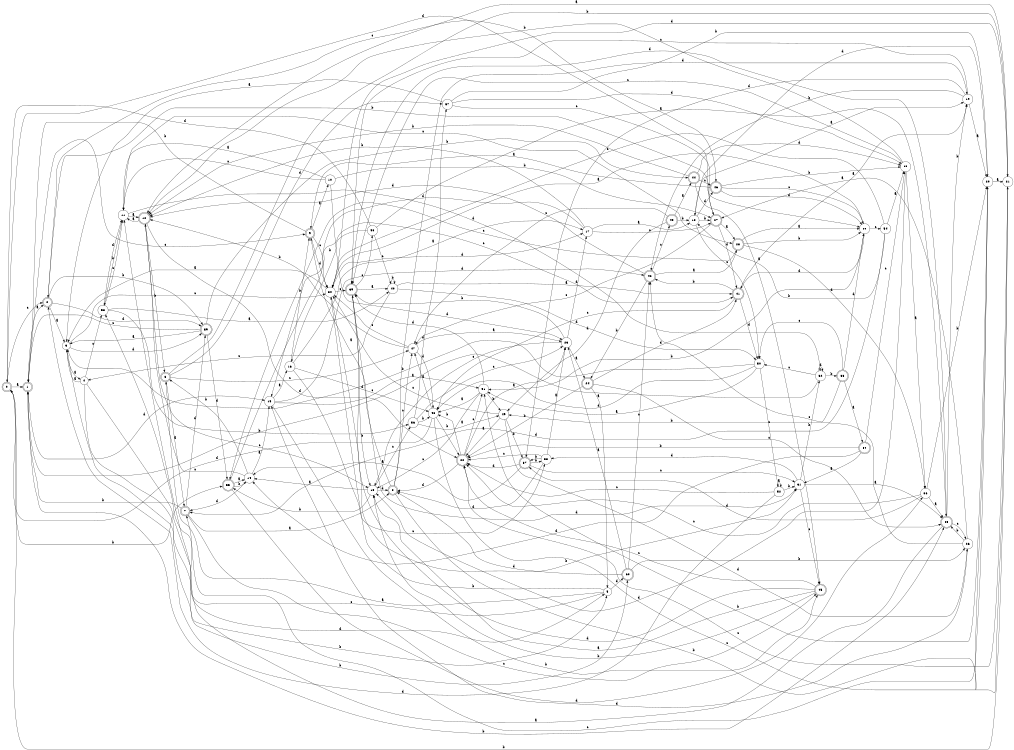 digraph n49_6 {
__start0 [label="" shape="none"];

rankdir=LR;
size="8,5";

s0 [style="rounded,filled", color="black", fillcolor="white" shape="doublecircle", label="0"];
s1 [style="rounded,filled", color="black", fillcolor="white" shape="doublecircle", label="1"];
s2 [style="rounded,filled", color="black", fillcolor="white" shape="doublecircle", label="2"];
s3 [style="filled", color="black", fillcolor="white" shape="circle", label="3"];
s4 [style="filled", color="black", fillcolor="white" shape="circle", label="4"];
s5 [style="filled", color="black", fillcolor="white" shape="circle", label="5"];
s6 [style="rounded,filled", color="black", fillcolor="white" shape="doublecircle", label="6"];
s7 [style="rounded,filled", color="black", fillcolor="white" shape="doublecircle", label="7"];
s8 [style="rounded,filled", color="black", fillcolor="white" shape="doublecircle", label="8"];
s9 [style="rounded,filled", color="black", fillcolor="white" shape="doublecircle", label="9"];
s10 [style="filled", color="black", fillcolor="white" shape="circle", label="10"];
s11 [style="filled", color="black", fillcolor="white" shape="circle", label="11"];
s12 [style="rounded,filled", color="black", fillcolor="white" shape="doublecircle", label="12"];
s13 [style="filled", color="black", fillcolor="white" shape="circle", label="13"];
s14 [style="filled", color="black", fillcolor="white" shape="circle", label="14"];
s15 [style="filled", color="black", fillcolor="white" shape="circle", label="15"];
s16 [style="filled", color="black", fillcolor="white" shape="circle", label="16"];
s17 [style="filled", color="black", fillcolor="white" shape="circle", label="17"];
s18 [style="filled", color="black", fillcolor="white" shape="circle", label="18"];
s19 [style="filled", color="black", fillcolor="white" shape="circle", label="19"];
s20 [style="filled", color="black", fillcolor="white" shape="circle", label="20"];
s21 [style="filled", color="black", fillcolor="white" shape="circle", label="21"];
s22 [style="rounded,filled", color="black", fillcolor="white" shape="doublecircle", label="22"];
s23 [style="filled", color="black", fillcolor="white" shape="circle", label="23"];
s24 [style="rounded,filled", color="black", fillcolor="white" shape="doublecircle", label="24"];
s25 [style="rounded,filled", color="black", fillcolor="white" shape="doublecircle", label="25"];
s26 [style="filled", color="black", fillcolor="white" shape="circle", label="26"];
s27 [style="rounded,filled", color="black", fillcolor="white" shape="doublecircle", label="27"];
s28 [style="rounded,filled", color="black", fillcolor="white" shape="doublecircle", label="28"];
s29 [style="filled", color="black", fillcolor="white" shape="circle", label="29"];
s30 [style="filled", color="black", fillcolor="white" shape="circle", label="30"];
s31 [style="filled", color="black", fillcolor="white" shape="circle", label="31"];
s32 [style="filled", color="black", fillcolor="white" shape="circle", label="32"];
s33 [style="rounded,filled", color="black", fillcolor="white" shape="doublecircle", label="33"];
s34 [style="rounded,filled", color="black", fillcolor="white" shape="doublecircle", label="34"];
s35 [style="filled", color="black", fillcolor="white" shape="circle", label="35"];
s36 [style="filled", color="black", fillcolor="white" shape="circle", label="36"];
s37 [style="rounded,filled", color="black", fillcolor="white" shape="doublecircle", label="37"];
s38 [style="filled", color="black", fillcolor="white" shape="circle", label="38"];
s39 [style="rounded,filled", color="black", fillcolor="white" shape="doublecircle", label="39"];
s40 [style="filled", color="black", fillcolor="white" shape="circle", label="40"];
s41 [style="rounded,filled", color="black", fillcolor="white" shape="doublecircle", label="41"];
s42 [style="rounded,filled", color="black", fillcolor="white" shape="doublecircle", label="42"];
s43 [style="rounded,filled", color="black", fillcolor="white" shape="doublecircle", label="43"];
s44 [style="rounded,filled", color="black", fillcolor="white" shape="doublecircle", label="44"];
s45 [style="rounded,filled", color="black", fillcolor="white" shape="doublecircle", label="45"];
s46 [style="rounded,filled", color="black", fillcolor="white" shape="doublecircle", label="46"];
s47 [style="filled", color="black", fillcolor="white" shape="circle", label="47"];
s48 [style="filled", color="black", fillcolor="white" shape="circle", label="48"];
s49 [style="filled", color="black", fillcolor="white" shape="circle", label="49"];
s50 [style="filled", color="black", fillcolor="white" shape="circle", label="50"];
s51 [style="filled", color="black", fillcolor="white" shape="circle", label="51"];
s52 [style="filled", color="black", fillcolor="white" shape="circle", label="52"];
s53 [style="filled", color="black", fillcolor="white" shape="circle", label="53"];
s54 [style="filled", color="black", fillcolor="white" shape="circle", label="54"];
s55 [style="rounded,filled", color="black", fillcolor="white" shape="doublecircle", label="55"];
s56 [style="filled", color="black", fillcolor="white" shape="circle", label="56"];
s57 [style="filled", color="black", fillcolor="white" shape="circle", label="57"];
s58 [style="filled", color="black", fillcolor="white" shape="circle", label="58"];
s59 [style="rounded,filled", color="black", fillcolor="white" shape="doublecircle", label="59"];
s60 [style="rounded,filled", color="black", fillcolor="white" shape="doublecircle", label="60"];
s0 -> s1 [label="a"];
s0 -> s55 [label="b"];
s0 -> s2 [label="c"];
s0 -> s29 [label="d"];
s1 -> s2 [label="a"];
s1 -> s25 [label="b"];
s1 -> s9 [label="c"];
s1 -> s15 [label="d"];
s2 -> s3 [label="a"];
s2 -> s59 [label="b"];
s2 -> s46 [label="c"];
s2 -> s59 [label="d"];
s3 -> s4 [label="a"];
s3 -> s60 [label="b"];
s3 -> s30 [label="c"];
s3 -> s59 [label="d"];
s4 -> s3 [label="a"];
s4 -> s5 [label="b"];
s4 -> s58 [label="c"];
s4 -> s5 [label="d"];
s5 -> s6 [label="a"];
s5 -> s30 [label="b"];
s5 -> s58 [label="c"];
s5 -> s60 [label="d"];
s6 -> s7 [label="a"];
s6 -> s21 [label="b"];
s6 -> s47 [label="c"];
s6 -> s57 [label="d"];
s7 -> s8 [label="a"];
s7 -> s1 [label="b"];
s7 -> s45 [label="c"];
s7 -> s59 [label="d"];
s8 -> s9 [label="a"];
s8 -> s20 [label="b"];
s8 -> s47 [label="c"];
s8 -> s19 [label="d"];
s9 -> s10 [label="a"];
s9 -> s1 [label="b"];
s9 -> s30 [label="c"];
s9 -> s30 [label="d"];
s10 -> s11 [label="a"];
s10 -> s27 [label="b"];
s10 -> s11 [label="c"];
s10 -> s23 [label="d"];
s11 -> s12 [label="a"];
s11 -> s58 [label="b"];
s11 -> s28 [label="c"];
s11 -> s32 [label="d"];
s12 -> s11 [label="a"];
s12 -> s6 [label="b"];
s12 -> s13 [label="c"];
s12 -> s22 [label="d"];
s13 -> s14 [label="a"];
s13 -> s55 [label="b"];
s13 -> s56 [label="c"];
s13 -> s8 [label="d"];
s14 -> s15 [label="a"];
s14 -> s6 [label="b"];
s14 -> s12 [label="c"];
s14 -> s7 [label="d"];
s15 -> s16 [label="a"];
s15 -> s45 [label="b"];
s15 -> s51 [label="c"];
s15 -> s42 [label="d"];
s16 -> s17 [label="a"];
s16 -> s9 [label="b"];
s16 -> s38 [label="c"];
s16 -> s48 [label="d"];
s17 -> s18 [label="a"];
s17 -> s12 [label="b"];
s17 -> s27 [label="c"];
s17 -> s15 [label="d"];
s18 -> s19 [label="a"];
s18 -> s27 [label="b"];
s18 -> s50 [label="c"];
s18 -> s46 [label="d"];
s19 -> s20 [label="a"];
s19 -> s42 [label="b"];
s19 -> s39 [label="c"];
s19 -> s37 [label="d"];
s20 -> s21 [label="a"];
s20 -> s51 [label="b"];
s20 -> s7 [label="c"];
s20 -> s18 [label="d"];
s21 -> s12 [label="a"];
s21 -> s0 [label="b"];
s21 -> s22 [label="c"];
s21 -> s30 [label="d"];
s22 -> s23 [label="a"];
s22 -> s48 [label="b"];
s22 -> s51 [label="c"];
s22 -> s8 [label="d"];
s23 -> s24 [label="a"];
s23 -> s39 [label="b"];
s23 -> s13 [label="c"];
s23 -> s17 [label="d"];
s24 -> s5 [label="a"];
s24 -> s22 [label="b"];
s24 -> s25 [label="c"];
s24 -> s41 [label="d"];
s25 -> s11 [label="a"];
s25 -> s19 [label="b"];
s25 -> s26 [label="c"];
s25 -> s39 [label="d"];
s26 -> s27 [label="a"];
s26 -> s25 [label="b"];
s26 -> s42 [label="c"];
s26 -> s15 [label="d"];
s27 -> s28 [label="a"];
s27 -> s2 [label="b"];
s27 -> s47 [label="c"];
s27 -> s41 [label="d"];
s28 -> s29 [label="a"];
s28 -> s29 [label="b"];
s28 -> s55 [label="c"];
s28 -> s36 [label="d"];
s29 -> s30 [label="a"];
s29 -> s51 [label="b"];
s29 -> s54 [label="c"];
s29 -> s41 [label="d"];
s30 -> s3 [label="a"];
s30 -> s31 [label="b"];
s30 -> s39 [label="c"];
s30 -> s17 [label="d"];
s31 -> s25 [label="a"];
s31 -> s32 [label="b"];
s31 -> s45 [label="c"];
s31 -> s38 [label="d"];
s32 -> s1 [label="a"];
s32 -> s33 [label="b"];
s32 -> s50 [label="c"];
s32 -> s32 [label="d"];
s33 -> s34 [label="a"];
s33 -> s49 [label="b"];
s33 -> s50 [label="c"];
s33 -> s29 [label="d"];
s34 -> s31 [label="a"];
s34 -> s22 [label="b"];
s34 -> s35 [label="c"];
s34 -> s14 [label="d"];
s35 -> s36 [label="a"];
s35 -> s12 [label="b"];
s35 -> s39 [label="c"];
s35 -> s13 [label="d"];
s36 -> s25 [label="a"];
s36 -> s20 [label="b"];
s36 -> s22 [label="c"];
s36 -> s37 [label="d"];
s37 -> s14 [label="a"];
s37 -> s38 [label="b"];
s37 -> s31 [label="c"];
s37 -> s22 [label="d"];
s38 -> s23 [label="a"];
s38 -> s37 [label="b"];
s38 -> s22 [label="c"];
s38 -> s8 [label="d"];
s39 -> s40 [label="a"];
s39 -> s13 [label="b"];
s39 -> s53 [label="c"];
s39 -> s31 [label="d"];
s40 -> s41 [label="a"];
s40 -> s40 [label="b"];
s40 -> s4 [label="c"];
s40 -> s50 [label="d"];
s41 -> s19 [label="a"];
s41 -> s42 [label="b"];
s41 -> s48 [label="c"];
s41 -> s50 [label="d"];
s42 -> s28 [label="a"];
s42 -> s24 [label="b"];
s42 -> s43 [label="c"];
s42 -> s12 [label="d"];
s43 -> s44 [label="a"];
s43 -> s18 [label="b"];
s43 -> s47 [label="c"];
s43 -> s49 [label="d"];
s44 -> s45 [label="a"];
s44 -> s12 [label="b"];
s44 -> s46 [label="c"];
s44 -> s35 [label="d"];
s45 -> s13 [label="a"];
s45 -> s13 [label="b"];
s45 -> s22 [label="c"];
s45 -> s39 [label="d"];
s46 -> s9 [label="a"];
s46 -> s35 [label="b"];
s46 -> s29 [label="c"];
s46 -> s29 [label="d"];
s47 -> s23 [label="a"];
s47 -> s12 [label="b"];
s47 -> s30 [label="c"];
s47 -> s48 [label="d"];
s48 -> s47 [label="a"];
s48 -> s22 [label="b"];
s48 -> s21 [label="c"];
s48 -> s0 [label="d"];
s49 -> s22 [label="a"];
s49 -> s37 [label="b"];
s49 -> s30 [label="c"];
s49 -> s26 [label="d"];
s50 -> s51 [label="a"];
s50 -> s3 [label="b"];
s50 -> s52 [label="c"];
s50 -> s48 [label="d"];
s51 -> s48 [label="a"];
s51 -> s49 [label="b"];
s51 -> s13 [label="c"];
s51 -> s39 [label="d"];
s52 -> s52 [label="a"];
s52 -> s31 [label="b"];
s52 -> s22 [label="c"];
s52 -> s2 [label="d"];
s53 -> s25 [label="a"];
s53 -> s16 [label="b"];
s53 -> s40 [label="c"];
s53 -> s0 [label="d"];
s54 -> s35 [label="a"];
s54 -> s18 [label="b"];
s54 -> s30 [label="c"];
s54 -> s7 [label="d"];
s55 -> s14 [label="a"];
s55 -> s14 [label="b"];
s55 -> s41 [label="c"];
s55 -> s36 [label="d"];
s56 -> s49 [label="a"];
s56 -> s48 [label="b"];
s56 -> s23 [label="c"];
s56 -> s57 [label="d"];
s57 -> s3 [label="a"];
s57 -> s20 [label="b"];
s57 -> s27 [label="c"];
s57 -> s35 [label="d"];
s58 -> s40 [label="a"];
s58 -> s56 [label="b"];
s58 -> s11 [label="c"];
s58 -> s11 [label="d"];
s59 -> s3 [label="a"];
s59 -> s44 [label="b"];
s59 -> s1 [label="c"];
s59 -> s55 [label="d"];
s60 -> s23 [label="a"];
s60 -> s26 [label="b"];
s60 -> s42 [label="c"];
s60 -> s8 [label="d"];

}